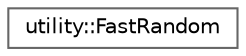 digraph "类继承关系图"
{
 // LATEX_PDF_SIZE
  bgcolor="transparent";
  edge [fontname=Helvetica,fontsize=10,labelfontname=Helvetica,labelfontsize=10];
  node [fontname=Helvetica,fontsize=10,shape=box,height=0.2,width=0.4];
  rankdir="LR";
  Node0 [id="Node000000",label="utility::FastRandom",height=0.2,width=0.4,color="grey40", fillcolor="white", style="filled",URL="$classutility_1_1_fast_random.html",tooltip="A fast random number generator."];
}
